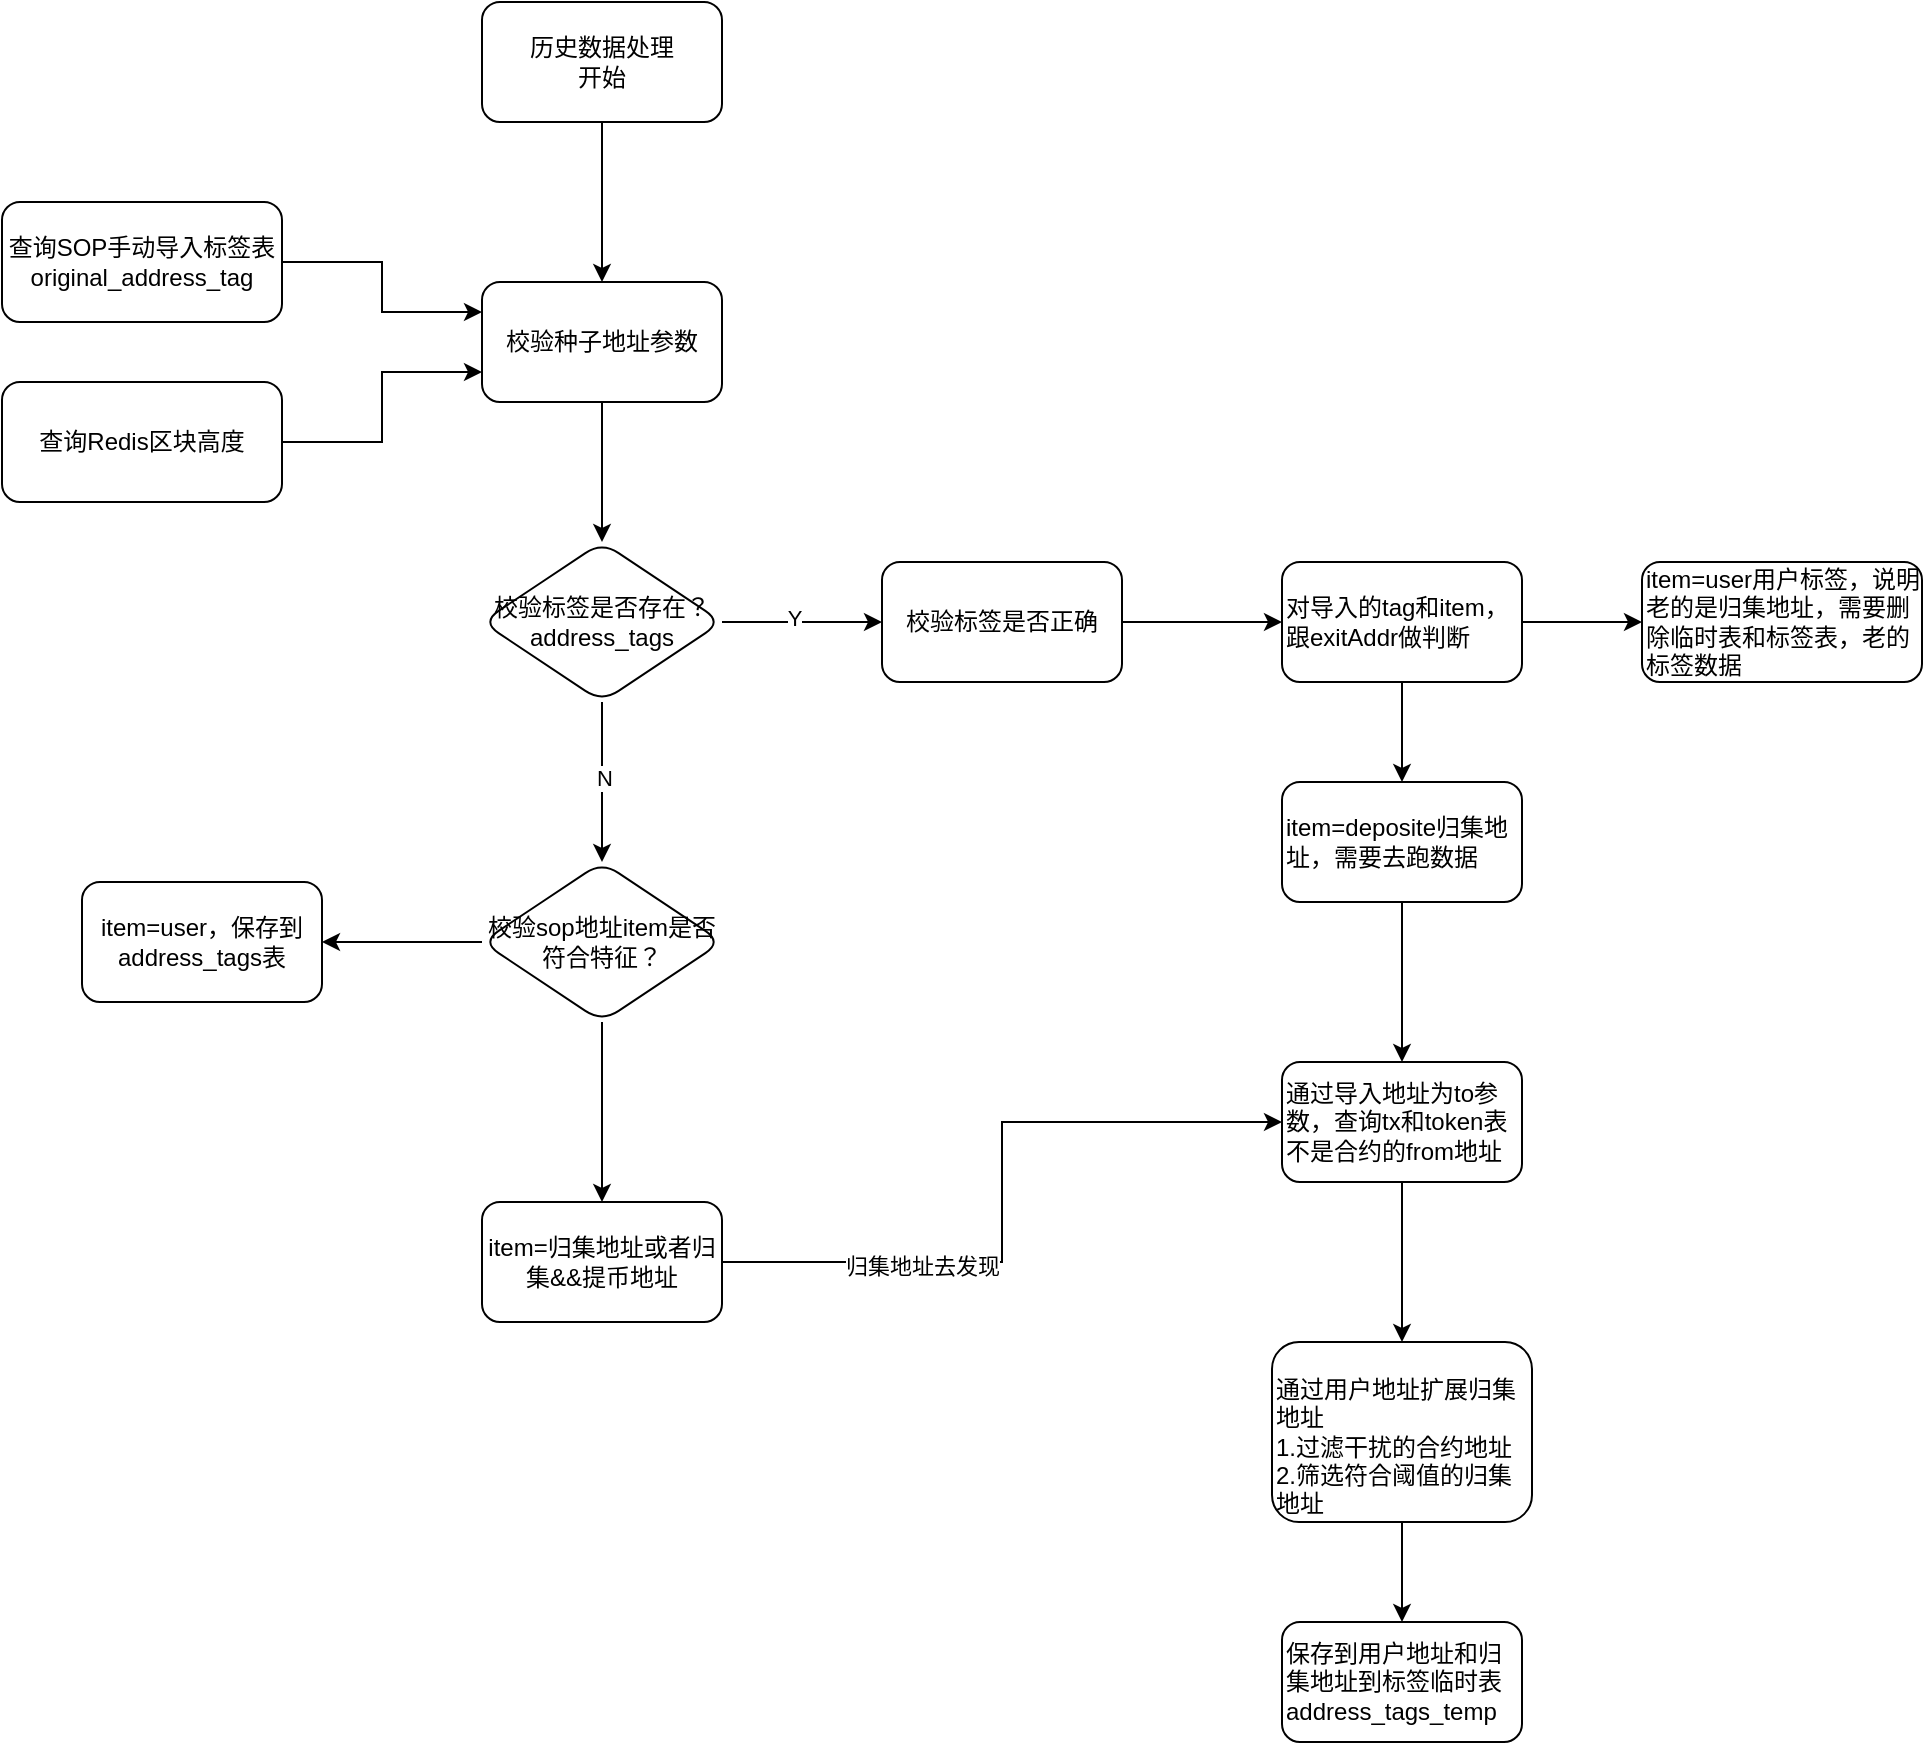 <mxfile version="20.0.1" type="github">
  <diagram id="C5RBs43oDa-KdzZeNtuy" name="Page-1">
    <mxGraphModel dx="1195" dy="699" grid="1" gridSize="10" guides="1" tooltips="1" connect="1" arrows="1" fold="1" page="1" pageScale="1" pageWidth="827" pageHeight="1169" math="0" shadow="0">
      <root>
        <mxCell id="WIyWlLk6GJQsqaUBKTNV-0" />
        <mxCell id="WIyWlLk6GJQsqaUBKTNV-1" parent="WIyWlLk6GJQsqaUBKTNV-0" />
        <mxCell id="cTUrEmtNWJvXTiU_u1IP-8" value="" style="edgeStyle=orthogonalEdgeStyle;rounded=0;orthogonalLoop=1;jettySize=auto;html=1;" edge="1" parent="WIyWlLk6GJQsqaUBKTNV-1" source="cTUrEmtNWJvXTiU_u1IP-6" target="cTUrEmtNWJvXTiU_u1IP-7">
          <mxGeometry relative="1" as="geometry" />
        </mxCell>
        <mxCell id="cTUrEmtNWJvXTiU_u1IP-6" value="历史数据处理&lt;br&gt;开始" style="rounded=1;whiteSpace=wrap;html=1;" vertex="1" parent="WIyWlLk6GJQsqaUBKTNV-1">
          <mxGeometry x="350" y="30" width="120" height="60" as="geometry" />
        </mxCell>
        <mxCell id="cTUrEmtNWJvXTiU_u1IP-16" value="" style="edgeStyle=orthogonalEdgeStyle;rounded=0;orthogonalLoop=1;jettySize=auto;html=1;" edge="1" parent="WIyWlLk6GJQsqaUBKTNV-1" source="cTUrEmtNWJvXTiU_u1IP-7" target="cTUrEmtNWJvXTiU_u1IP-15">
          <mxGeometry relative="1" as="geometry" />
        </mxCell>
        <mxCell id="cTUrEmtNWJvXTiU_u1IP-7" value="&lt;div style=&quot;text-align: left;&quot;&gt;&lt;span style=&quot;background-color: initial;&quot;&gt;校验种子地址参数&lt;/span&gt;&lt;/div&gt;" style="whiteSpace=wrap;html=1;rounded=1;" vertex="1" parent="WIyWlLk6GJQsqaUBKTNV-1">
          <mxGeometry x="350" y="170" width="120" height="60" as="geometry" />
        </mxCell>
        <mxCell id="cTUrEmtNWJvXTiU_u1IP-13" style="edgeStyle=orthogonalEdgeStyle;rounded=0;orthogonalLoop=1;jettySize=auto;html=1;entryX=0;entryY=0.25;entryDx=0;entryDy=0;" edge="1" parent="WIyWlLk6GJQsqaUBKTNV-1" source="cTUrEmtNWJvXTiU_u1IP-11" target="cTUrEmtNWJvXTiU_u1IP-7">
          <mxGeometry relative="1" as="geometry" />
        </mxCell>
        <mxCell id="cTUrEmtNWJvXTiU_u1IP-11" value="查询SOP手动导入标签表&lt;br&gt;&lt;div data-docx-has-block-data=&quot;false&quot; data-page-id=&quot;doxusa0RoISRX3sJYYOG2WTYpch&quot;&gt;&lt;div class=&quot;old-record-id-doxusOyGuiEQKuiOMQjOND9apae&quot;&gt;original_address_tag&lt;/div&gt;&lt;/div&gt;&lt;span class=&quot;lark-record-clipboard&quot; data-lark-record-format=&quot;docx/text&quot; data-lark-record-data=&quot;{&amp;quot;rootId&amp;quot;:&amp;quot;doxusa0RoISRX3sJYYOG2WTYpch&amp;quot;,&amp;quot;text&amp;quot;:{&amp;quot;initialAttributedTexts&amp;quot;:{&amp;quot;text&amp;quot;:{&amp;quot;0&amp;quot;:&amp;quot;trx_original_address_tag&amp;quot;},&amp;quot;attribs&amp;quot;:{&amp;quot;0&amp;quot;:&amp;quot;*0+o&amp;quot;}},&amp;quot;apool&amp;quot;:{&amp;quot;numToAttrib&amp;quot;:{&amp;quot;0&amp;quot;:[&amp;quot;author&amp;quot;,&amp;quot;7099263351124934661&amp;quot;]},&amp;quot;nextNum&amp;quot;:1}},&amp;quot;type&amp;quot;:&amp;quot;text&amp;quot;,&amp;quot;referenceRecordMap&amp;quot;:{},&amp;quot;extra&amp;quot;:{&amp;quot;mention_page_title&amp;quot;:{},&amp;quot;external_mention_url&amp;quot;:{}},&amp;quot;isCut&amp;quot;:false}&quot;&gt;&lt;/span&gt;" style="rounded=1;whiteSpace=wrap;html=1;" vertex="1" parent="WIyWlLk6GJQsqaUBKTNV-1">
          <mxGeometry x="110" y="130" width="140" height="60" as="geometry" />
        </mxCell>
        <mxCell id="cTUrEmtNWJvXTiU_u1IP-14" style="edgeStyle=orthogonalEdgeStyle;rounded=0;orthogonalLoop=1;jettySize=auto;html=1;entryX=0;entryY=0.75;entryDx=0;entryDy=0;" edge="1" parent="WIyWlLk6GJQsqaUBKTNV-1" source="cTUrEmtNWJvXTiU_u1IP-12" target="cTUrEmtNWJvXTiU_u1IP-7">
          <mxGeometry relative="1" as="geometry" />
        </mxCell>
        <mxCell id="cTUrEmtNWJvXTiU_u1IP-12" value="查询Redis区块高度" style="rounded=1;whiteSpace=wrap;html=1;" vertex="1" parent="WIyWlLk6GJQsqaUBKTNV-1">
          <mxGeometry x="110" y="220" width="140" height="60" as="geometry" />
        </mxCell>
        <mxCell id="cTUrEmtNWJvXTiU_u1IP-18" value="" style="edgeStyle=orthogonalEdgeStyle;rounded=0;orthogonalLoop=1;jettySize=auto;html=1;" edge="1" parent="WIyWlLk6GJQsqaUBKTNV-1" source="cTUrEmtNWJvXTiU_u1IP-15" target="cTUrEmtNWJvXTiU_u1IP-17">
          <mxGeometry relative="1" as="geometry" />
        </mxCell>
        <mxCell id="cTUrEmtNWJvXTiU_u1IP-19" value="Y" style="edgeLabel;html=1;align=center;verticalAlign=middle;resizable=0;points=[];" vertex="1" connectable="0" parent="cTUrEmtNWJvXTiU_u1IP-18">
          <mxGeometry x="-0.1" y="2" relative="1" as="geometry">
            <mxPoint as="offset" />
          </mxGeometry>
        </mxCell>
        <mxCell id="cTUrEmtNWJvXTiU_u1IP-56" value="" style="edgeStyle=orthogonalEdgeStyle;rounded=0;orthogonalLoop=1;jettySize=auto;html=1;fontFamily=Helvetica;" edge="1" parent="WIyWlLk6GJQsqaUBKTNV-1" source="cTUrEmtNWJvXTiU_u1IP-15" target="cTUrEmtNWJvXTiU_u1IP-55">
          <mxGeometry relative="1" as="geometry" />
        </mxCell>
        <mxCell id="cTUrEmtNWJvXTiU_u1IP-57" value="N" style="edgeLabel;html=1;align=center;verticalAlign=middle;resizable=0;points=[];fontFamily=Helvetica;" vertex="1" connectable="0" parent="cTUrEmtNWJvXTiU_u1IP-56">
          <mxGeometry x="-0.062" y="1" relative="1" as="geometry">
            <mxPoint as="offset" />
          </mxGeometry>
        </mxCell>
        <mxCell id="cTUrEmtNWJvXTiU_u1IP-15" value="校验标签是否存在？&lt;br&gt;address_tags" style="rhombus;whiteSpace=wrap;html=1;rounded=1;" vertex="1" parent="WIyWlLk6GJQsqaUBKTNV-1">
          <mxGeometry x="350" y="300" width="120" height="80" as="geometry" />
        </mxCell>
        <mxCell id="cTUrEmtNWJvXTiU_u1IP-24" value="" style="edgeStyle=orthogonalEdgeStyle;rounded=0;orthogonalLoop=1;jettySize=auto;html=1;" edge="1" parent="WIyWlLk6GJQsqaUBKTNV-1" source="cTUrEmtNWJvXTiU_u1IP-17" target="cTUrEmtNWJvXTiU_u1IP-23">
          <mxGeometry relative="1" as="geometry" />
        </mxCell>
        <mxCell id="cTUrEmtNWJvXTiU_u1IP-17" value="校验标签是否正确" style="whiteSpace=wrap;html=1;rounded=1;" vertex="1" parent="WIyWlLk6GJQsqaUBKTNV-1">
          <mxGeometry x="550" y="310" width="120" height="60" as="geometry" />
        </mxCell>
        <mxCell id="cTUrEmtNWJvXTiU_u1IP-43" value="" style="edgeStyle=orthogonalEdgeStyle;rounded=0;orthogonalLoop=1;jettySize=auto;html=1;" edge="1" parent="WIyWlLk6GJQsqaUBKTNV-1" source="cTUrEmtNWJvXTiU_u1IP-23" target="cTUrEmtNWJvXTiU_u1IP-42">
          <mxGeometry relative="1" as="geometry" />
        </mxCell>
        <mxCell id="cTUrEmtNWJvXTiU_u1IP-45" value="" style="edgeStyle=orthogonalEdgeStyle;rounded=0;orthogonalLoop=1;jettySize=auto;html=1;" edge="1" parent="WIyWlLk6GJQsqaUBKTNV-1" source="cTUrEmtNWJvXTiU_u1IP-23" target="cTUrEmtNWJvXTiU_u1IP-44">
          <mxGeometry relative="1" as="geometry" />
        </mxCell>
        <mxCell id="cTUrEmtNWJvXTiU_u1IP-23" value="对导入的tag和item，跟exitAddr做判断" style="whiteSpace=wrap;html=1;rounded=1;align=left;" vertex="1" parent="WIyWlLk6GJQsqaUBKTNV-1">
          <mxGeometry x="750" y="310" width="120" height="60" as="geometry" />
        </mxCell>
        <mxCell id="cTUrEmtNWJvXTiU_u1IP-42" value="item=user用户标签，说明老的是归集地址，需要删除临时表和标签表，老的标签数据" style="whiteSpace=wrap;html=1;align=left;rounded=1;" vertex="1" parent="WIyWlLk6GJQsqaUBKTNV-1">
          <mxGeometry x="930" y="310" width="140" height="60" as="geometry" />
        </mxCell>
        <mxCell id="cTUrEmtNWJvXTiU_u1IP-47" value="" style="edgeStyle=orthogonalEdgeStyle;rounded=0;orthogonalLoop=1;jettySize=auto;html=1;" edge="1" parent="WIyWlLk6GJQsqaUBKTNV-1" source="cTUrEmtNWJvXTiU_u1IP-44" target="cTUrEmtNWJvXTiU_u1IP-46">
          <mxGeometry relative="1" as="geometry" />
        </mxCell>
        <mxCell id="cTUrEmtNWJvXTiU_u1IP-44" value="item=deposite归集地址，需要去跑数据" style="whiteSpace=wrap;html=1;align=left;rounded=1;" vertex="1" parent="WIyWlLk6GJQsqaUBKTNV-1">
          <mxGeometry x="750" y="420" width="120" height="60" as="geometry" />
        </mxCell>
        <mxCell id="cTUrEmtNWJvXTiU_u1IP-49" value="" style="edgeStyle=orthogonalEdgeStyle;rounded=0;orthogonalLoop=1;jettySize=auto;html=1;" edge="1" parent="WIyWlLk6GJQsqaUBKTNV-1" source="cTUrEmtNWJvXTiU_u1IP-46" target="cTUrEmtNWJvXTiU_u1IP-48">
          <mxGeometry relative="1" as="geometry" />
        </mxCell>
        <mxCell id="cTUrEmtNWJvXTiU_u1IP-46" value="通过导入地址为to参数，查询tx和token表不是合约的from地址" style="whiteSpace=wrap;html=1;align=left;rounded=1;" vertex="1" parent="WIyWlLk6GJQsqaUBKTNV-1">
          <mxGeometry x="750" y="560" width="120" height="60" as="geometry" />
        </mxCell>
        <mxCell id="cTUrEmtNWJvXTiU_u1IP-51" value="" style="edgeStyle=orthogonalEdgeStyle;rounded=0;orthogonalLoop=1;jettySize=auto;html=1;" edge="1" parent="WIyWlLk6GJQsqaUBKTNV-1" source="cTUrEmtNWJvXTiU_u1IP-48" target="cTUrEmtNWJvXTiU_u1IP-50">
          <mxGeometry relative="1" as="geometry" />
        </mxCell>
        <mxCell id="cTUrEmtNWJvXTiU_u1IP-48" value="&lt;br&gt;通过用户地址扩展归集地址&lt;br&gt;1.过滤干扰的合约地址&lt;br&gt;2.筛选符合阈值的归集地址" style="whiteSpace=wrap;html=1;align=left;rounded=1;" vertex="1" parent="WIyWlLk6GJQsqaUBKTNV-1">
          <mxGeometry x="745" y="700" width="130" height="90" as="geometry" />
        </mxCell>
        <mxCell id="cTUrEmtNWJvXTiU_u1IP-50" value="保存到用户地址和归集地址到标签临时表&lt;br&gt;address_tags_temp" style="whiteSpace=wrap;html=1;align=left;rounded=1;" vertex="1" parent="WIyWlLk6GJQsqaUBKTNV-1">
          <mxGeometry x="750" y="840" width="120" height="60" as="geometry" />
        </mxCell>
        <mxCell id="cTUrEmtNWJvXTiU_u1IP-59" value="" style="edgeStyle=orthogonalEdgeStyle;rounded=0;orthogonalLoop=1;jettySize=auto;html=1;fontFamily=Helvetica;" edge="1" parent="WIyWlLk6GJQsqaUBKTNV-1" source="cTUrEmtNWJvXTiU_u1IP-55" target="cTUrEmtNWJvXTiU_u1IP-58">
          <mxGeometry relative="1" as="geometry" />
        </mxCell>
        <mxCell id="cTUrEmtNWJvXTiU_u1IP-61" value="" style="edgeStyle=orthogonalEdgeStyle;rounded=0;orthogonalLoop=1;jettySize=auto;html=1;fontFamily=Helvetica;" edge="1" parent="WIyWlLk6GJQsqaUBKTNV-1" source="cTUrEmtNWJvXTiU_u1IP-55" target="cTUrEmtNWJvXTiU_u1IP-60">
          <mxGeometry relative="1" as="geometry" />
        </mxCell>
        <mxCell id="cTUrEmtNWJvXTiU_u1IP-55" value="校验sop地址item是否符合特征？" style="rhombus;whiteSpace=wrap;html=1;rounded=1;" vertex="1" parent="WIyWlLk6GJQsqaUBKTNV-1">
          <mxGeometry x="350" y="460" width="120" height="80" as="geometry" />
        </mxCell>
        <mxCell id="cTUrEmtNWJvXTiU_u1IP-58" value="item=user，保存到address_tags表" style="whiteSpace=wrap;html=1;rounded=1;" vertex="1" parent="WIyWlLk6GJQsqaUBKTNV-1">
          <mxGeometry x="150" y="470" width="120" height="60" as="geometry" />
        </mxCell>
        <mxCell id="cTUrEmtNWJvXTiU_u1IP-63" style="edgeStyle=orthogonalEdgeStyle;rounded=0;orthogonalLoop=1;jettySize=auto;html=1;entryX=0;entryY=0.5;entryDx=0;entryDy=0;fontFamily=Helvetica;" edge="1" parent="WIyWlLk6GJQsqaUBKTNV-1" source="cTUrEmtNWJvXTiU_u1IP-60" target="cTUrEmtNWJvXTiU_u1IP-46">
          <mxGeometry relative="1" as="geometry" />
        </mxCell>
        <mxCell id="cTUrEmtNWJvXTiU_u1IP-64" value="归集地址去发现" style="edgeLabel;html=1;align=center;verticalAlign=middle;resizable=0;points=[];fontFamily=Helvetica;" vertex="1" connectable="0" parent="cTUrEmtNWJvXTiU_u1IP-63">
          <mxGeometry x="-0.431" y="-1" relative="1" as="geometry">
            <mxPoint y="1" as="offset" />
          </mxGeometry>
        </mxCell>
        <mxCell id="cTUrEmtNWJvXTiU_u1IP-60" value="item=归集地址或者归集&amp;amp;&amp;amp;提币地址" style="whiteSpace=wrap;html=1;rounded=1;" vertex="1" parent="WIyWlLk6GJQsqaUBKTNV-1">
          <mxGeometry x="350" y="630" width="120" height="60" as="geometry" />
        </mxCell>
      </root>
    </mxGraphModel>
  </diagram>
</mxfile>
